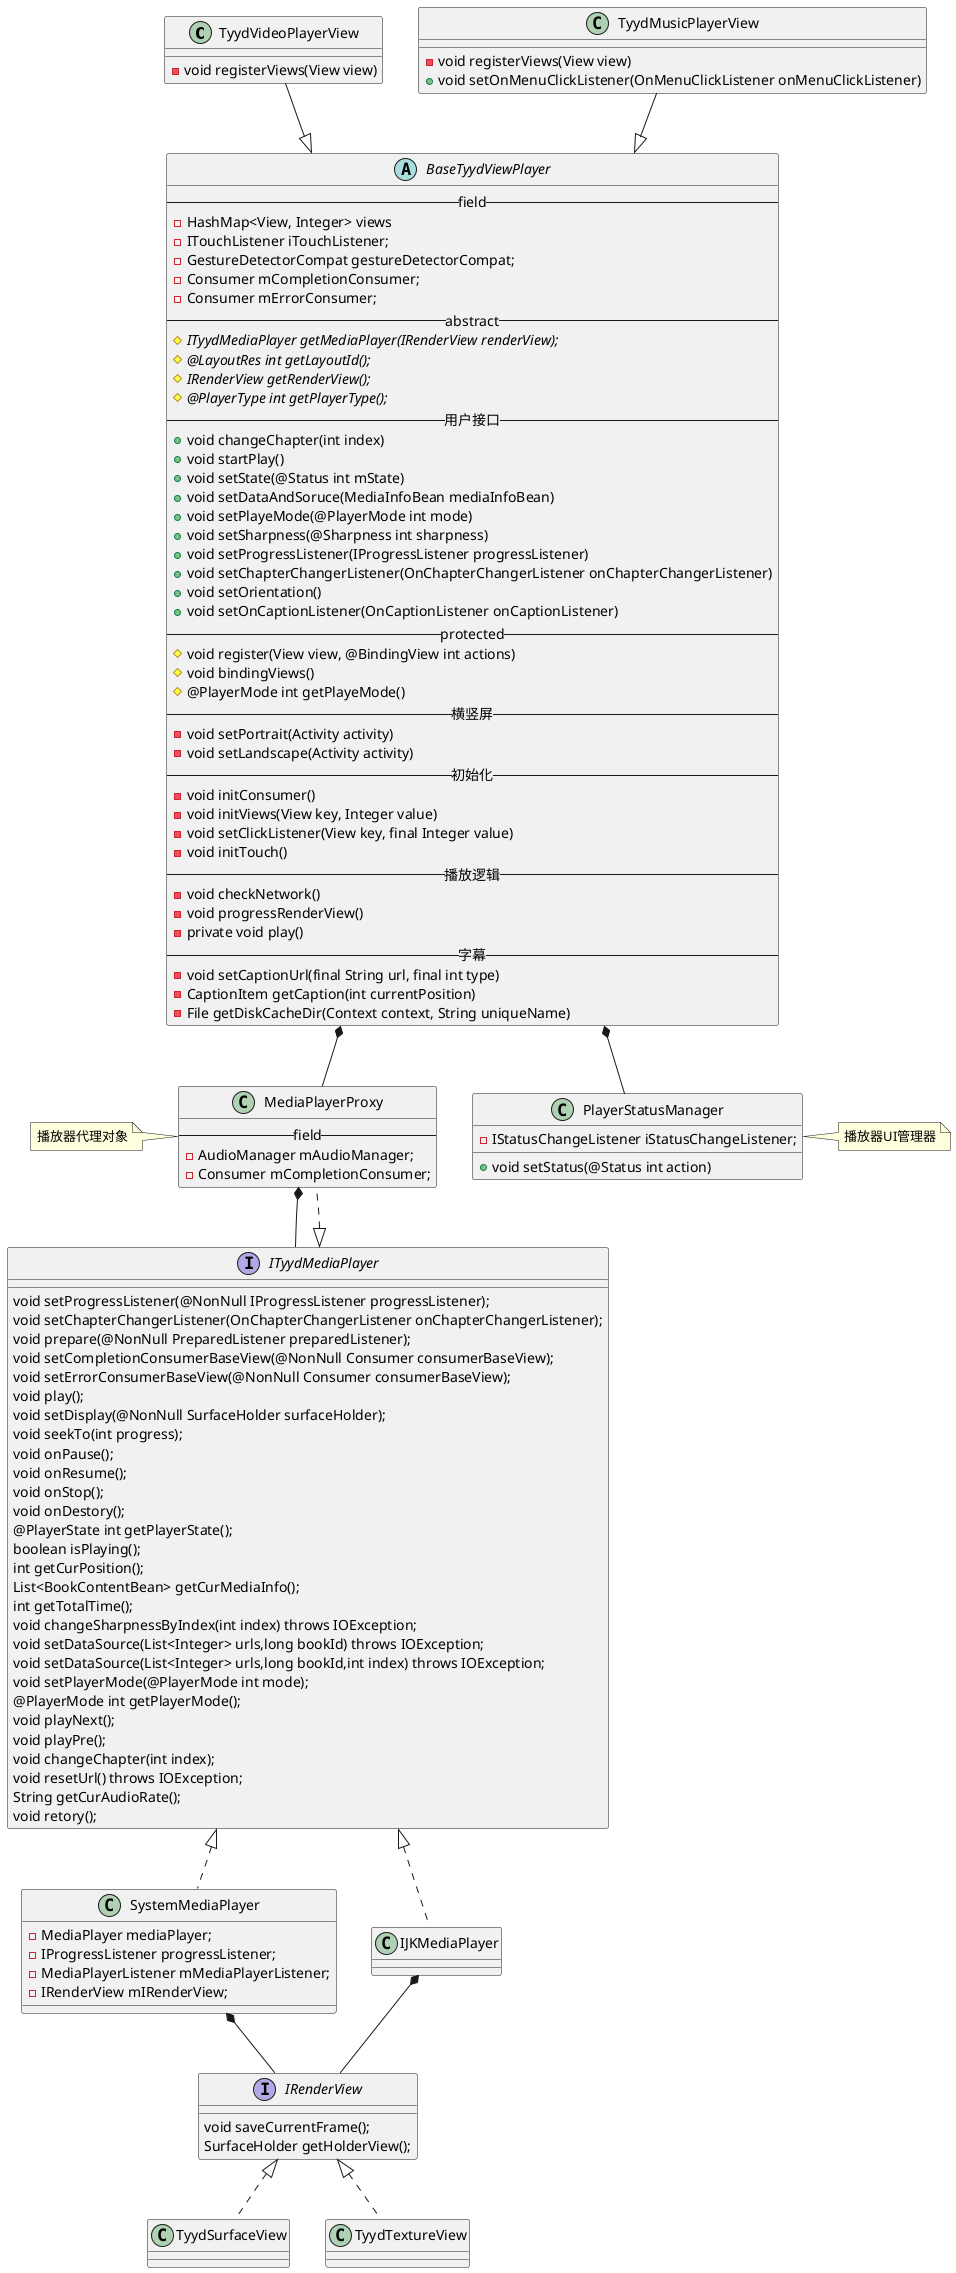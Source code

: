 @startuml

class TyydVideoPlayerView {
  - void registerViews(View view)
}

class TyydMusicPlayerView {
  - void registerViews(View view)
  + void setOnMenuClickListener(OnMenuClickListener onMenuClickListener)
}

abstract BaseTyydViewPlayer{
  -- field --
  - HashMap<View, Integer> views
  - ITouchListener iTouchListener;
  - GestureDetectorCompat gestureDetectorCompat;
  - Consumer mCompletionConsumer;
  - Consumer mErrorConsumer;
  -- abstract --
  {abstract} # ITyydMediaPlayer getMediaPlayer(IRenderView renderView);
  {abstract} # @LayoutRes int getLayoutId();
  {abstract} # IRenderView getRenderView();
  {abstract} # @PlayerType int getPlayerType();
  -- 用户接口 --
  + void changeChapter(int index)
  + void startPlay()
  + void setState(@Status int mState)
  + void setDataAndSoruce(MediaInfoBean mediaInfoBean)
  + void setPlayeMode(@PlayerMode int mode)
  + void setSharpness(@Sharpness int sharpness)
  + void setProgressListener(IProgressListener progressListener)
  + void setChapterChangerListener(OnChapterChangerListener onChapterChangerListener)
  + void setOrientation()
  + void setOnCaptionListener(OnCaptionListener onCaptionListener)
  -- protected --
  # void register(View view, @BindingView int actions)
  # void bindingViews()
  # @PlayerMode int getPlayeMode()
  -- 横竖屏 --
  - void setPortrait(Activity activity)
  - void setLandscape(Activity activity)
  -- 初始化 --
  - void initConsumer()
  - void initViews(View key, Integer value)
  - void setClickListener(View key, final Integer value)
  - void initTouch()
  -- 播放逻辑 --
  - void checkNetwork()
  - void progressRenderView()
  - private void play()
  -- 字幕 --
  - void setCaptionUrl(final String url, final int type)
  - CaptionItem getCaption(int currentPosition)
  - File getDiskCacheDir(Context context, String uniqueName)
}

interface ITyydMediaPlayer{
  void setProgressListener(@NonNull IProgressListener progressListener);
  void setChapterChangerListener(OnChapterChangerListener onChapterChangerListener);
  void prepare(@NonNull PreparedListener preparedListener);
  void setCompletionConsumerBaseView(@NonNull Consumer consumerBaseView);
  void setErrorConsumerBaseView(@NonNull Consumer consumerBaseView);
  void play();
  void setDisplay(@NonNull SurfaceHolder surfaceHolder);
  void seekTo(int progress);
  void onPause();
  void onResume();
  void onStop();
  void onDestory();
  @PlayerState int getPlayerState();
  boolean isPlaying();
  int getCurPosition();
  List<BookContentBean> getCurMediaInfo();
  int getTotalTime();
  void changeSharpnessByIndex(int index) throws IOException;
  void setDataSource(List<Integer> urls,long bookId) throws IOException;
  void setDataSource(List<Integer> urls,long bookId,int index) throws IOException;
  void setPlayerMode(@PlayerMode int mode);
  @PlayerMode int getPlayerMode();
  void playNext();
  void playPre();
  void changeChapter(int index);
  void resetUrl() throws IOException;
  String getCurAudioRate();
  void retory();
}

class MediaPlayerProxy{
  -- field --
  - AudioManager mAudioManager;
  - Consumer mCompletionConsumer;
}
note left:播放器代理对象

ITyydMediaPlayer <|.. MediaPlayerProxy

class PlayerStatusManager{
  - IStatusChangeListener iStatusChangeListener;
  + void setStatus(@Status int action)
}
note right:播放器UI管理器

TyydVideoPlayerView  --|> BaseTyydViewPlayer
TyydMusicPlayerView  --|> BaseTyydViewPlayer
BaseTyydViewPlayer *-- MediaPlayerProxy
BaseTyydViewPlayer *-- PlayerStatusManager


MediaPlayerProxy *-- ITyydMediaPlayer

interface IRenderView{
  void saveCurrentFrame();
  SurfaceHolder getHolderView();
}

class SystemMediaPlayer{
  - MediaPlayer mediaPlayer;
  - IProgressListener progressListener;
  - MediaPlayerListener mMediaPlayerListener;
  - IRenderView mIRenderView;
}
SystemMediaPlayer *-- IRenderView
IRenderView <|.. TyydSurfaceView

ITyydMediaPlayer <|.. SystemMediaPlayer

class IJKMediaPlayer{

}

class TyydTextureView{

}

IJKMediaPlayer *-- IRenderView
ITyydMediaPlayer <|.. IJKMediaPlayer

IRenderView <|.. TyydTextureView

@enduml
